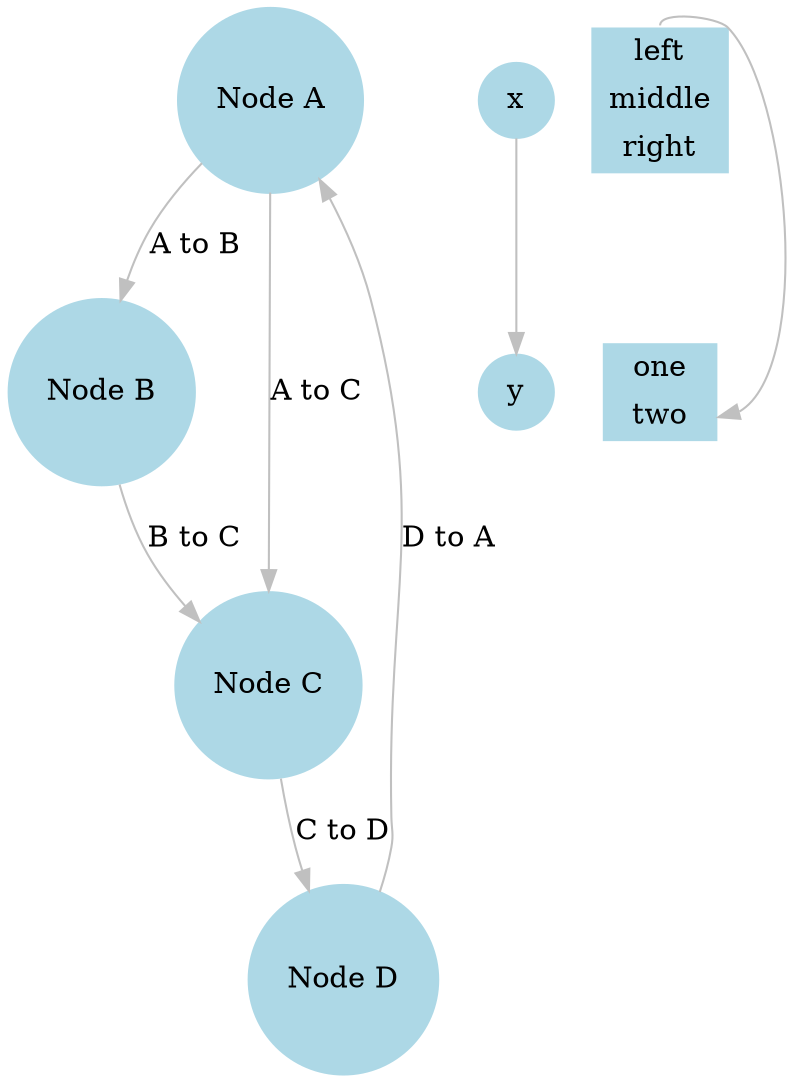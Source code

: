 
digraph G {
    node [shape=circle, style=filled, color=lightblue];
    edge [color=gray];

    A [label="Node A"];
    B [label="Node B"];
    C [label="Node C"];
    D [label="Node D"];

    A -> B [label="A to B"];
    B -> C [label="B to C"];
    C -> D [label="C to D"];
    D -> A [label="D to A"];
    A -> C [label="A to C"];

    x -> y


    node [shape=record];
    struct1 [label="{<f0> left |<f1> middle |<f2> right}"];
    struct2 [label="{<f0> one |<f1> two}"];

    struct1:f0:n -> struct2:f1;

}
